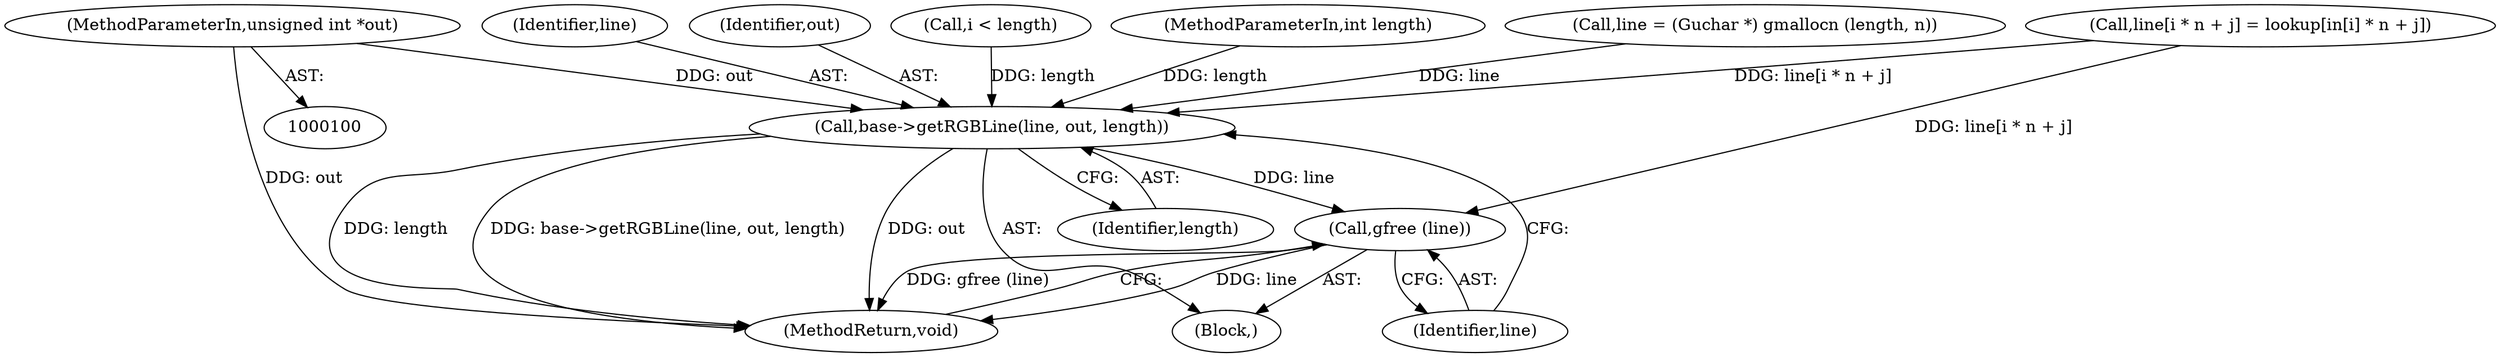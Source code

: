 digraph "0_poppler_7b2d314a61fd0e12f47c62996cb49ec0d1ba747a_6@pointer" {
"1000102" [label="(MethodParameterIn,unsigned int *out)"];
"1000154" [label="(Call,base->getRGBLine(line, out, length))"];
"1000158" [label="(Call,gfree (line))"];
"1000155" [label="(Identifier,line)"];
"1000154" [label="(Call,base->getRGBLine(line, out, length))"];
"1000156" [label="(Identifier,out)"];
"1000104" [label="(Block,)"];
"1000123" [label="(Call,i < length)"];
"1000158" [label="(Call,gfree (line))"];
"1000103" [label="(MethodParameterIn,int length)"];
"1000160" [label="(MethodReturn,void)"];
"1000159" [label="(Identifier,line)"];
"1000112" [label="(Call,line = (Guchar *) gmallocn (length, n))"];
"1000102" [label="(MethodParameterIn,unsigned int *out)"];
"1000157" [label="(Identifier,length)"];
"1000137" [label="(Call,line[i * n + j] = lookup[in[i] * n + j])"];
"1000102" -> "1000100"  [label="AST: "];
"1000102" -> "1000160"  [label="DDG: out"];
"1000102" -> "1000154"  [label="DDG: out"];
"1000154" -> "1000104"  [label="AST: "];
"1000154" -> "1000157"  [label="CFG: "];
"1000155" -> "1000154"  [label="AST: "];
"1000156" -> "1000154"  [label="AST: "];
"1000157" -> "1000154"  [label="AST: "];
"1000159" -> "1000154"  [label="CFG: "];
"1000154" -> "1000160"  [label="DDG: length"];
"1000154" -> "1000160"  [label="DDG: base->getRGBLine(line, out, length)"];
"1000154" -> "1000160"  [label="DDG: out"];
"1000112" -> "1000154"  [label="DDG: line"];
"1000137" -> "1000154"  [label="DDG: line[i * n + j]"];
"1000123" -> "1000154"  [label="DDG: length"];
"1000103" -> "1000154"  [label="DDG: length"];
"1000154" -> "1000158"  [label="DDG: line"];
"1000158" -> "1000104"  [label="AST: "];
"1000158" -> "1000159"  [label="CFG: "];
"1000159" -> "1000158"  [label="AST: "];
"1000160" -> "1000158"  [label="CFG: "];
"1000158" -> "1000160"  [label="DDG: line"];
"1000158" -> "1000160"  [label="DDG: gfree (line)"];
"1000137" -> "1000158"  [label="DDG: line[i * n + j]"];
}
